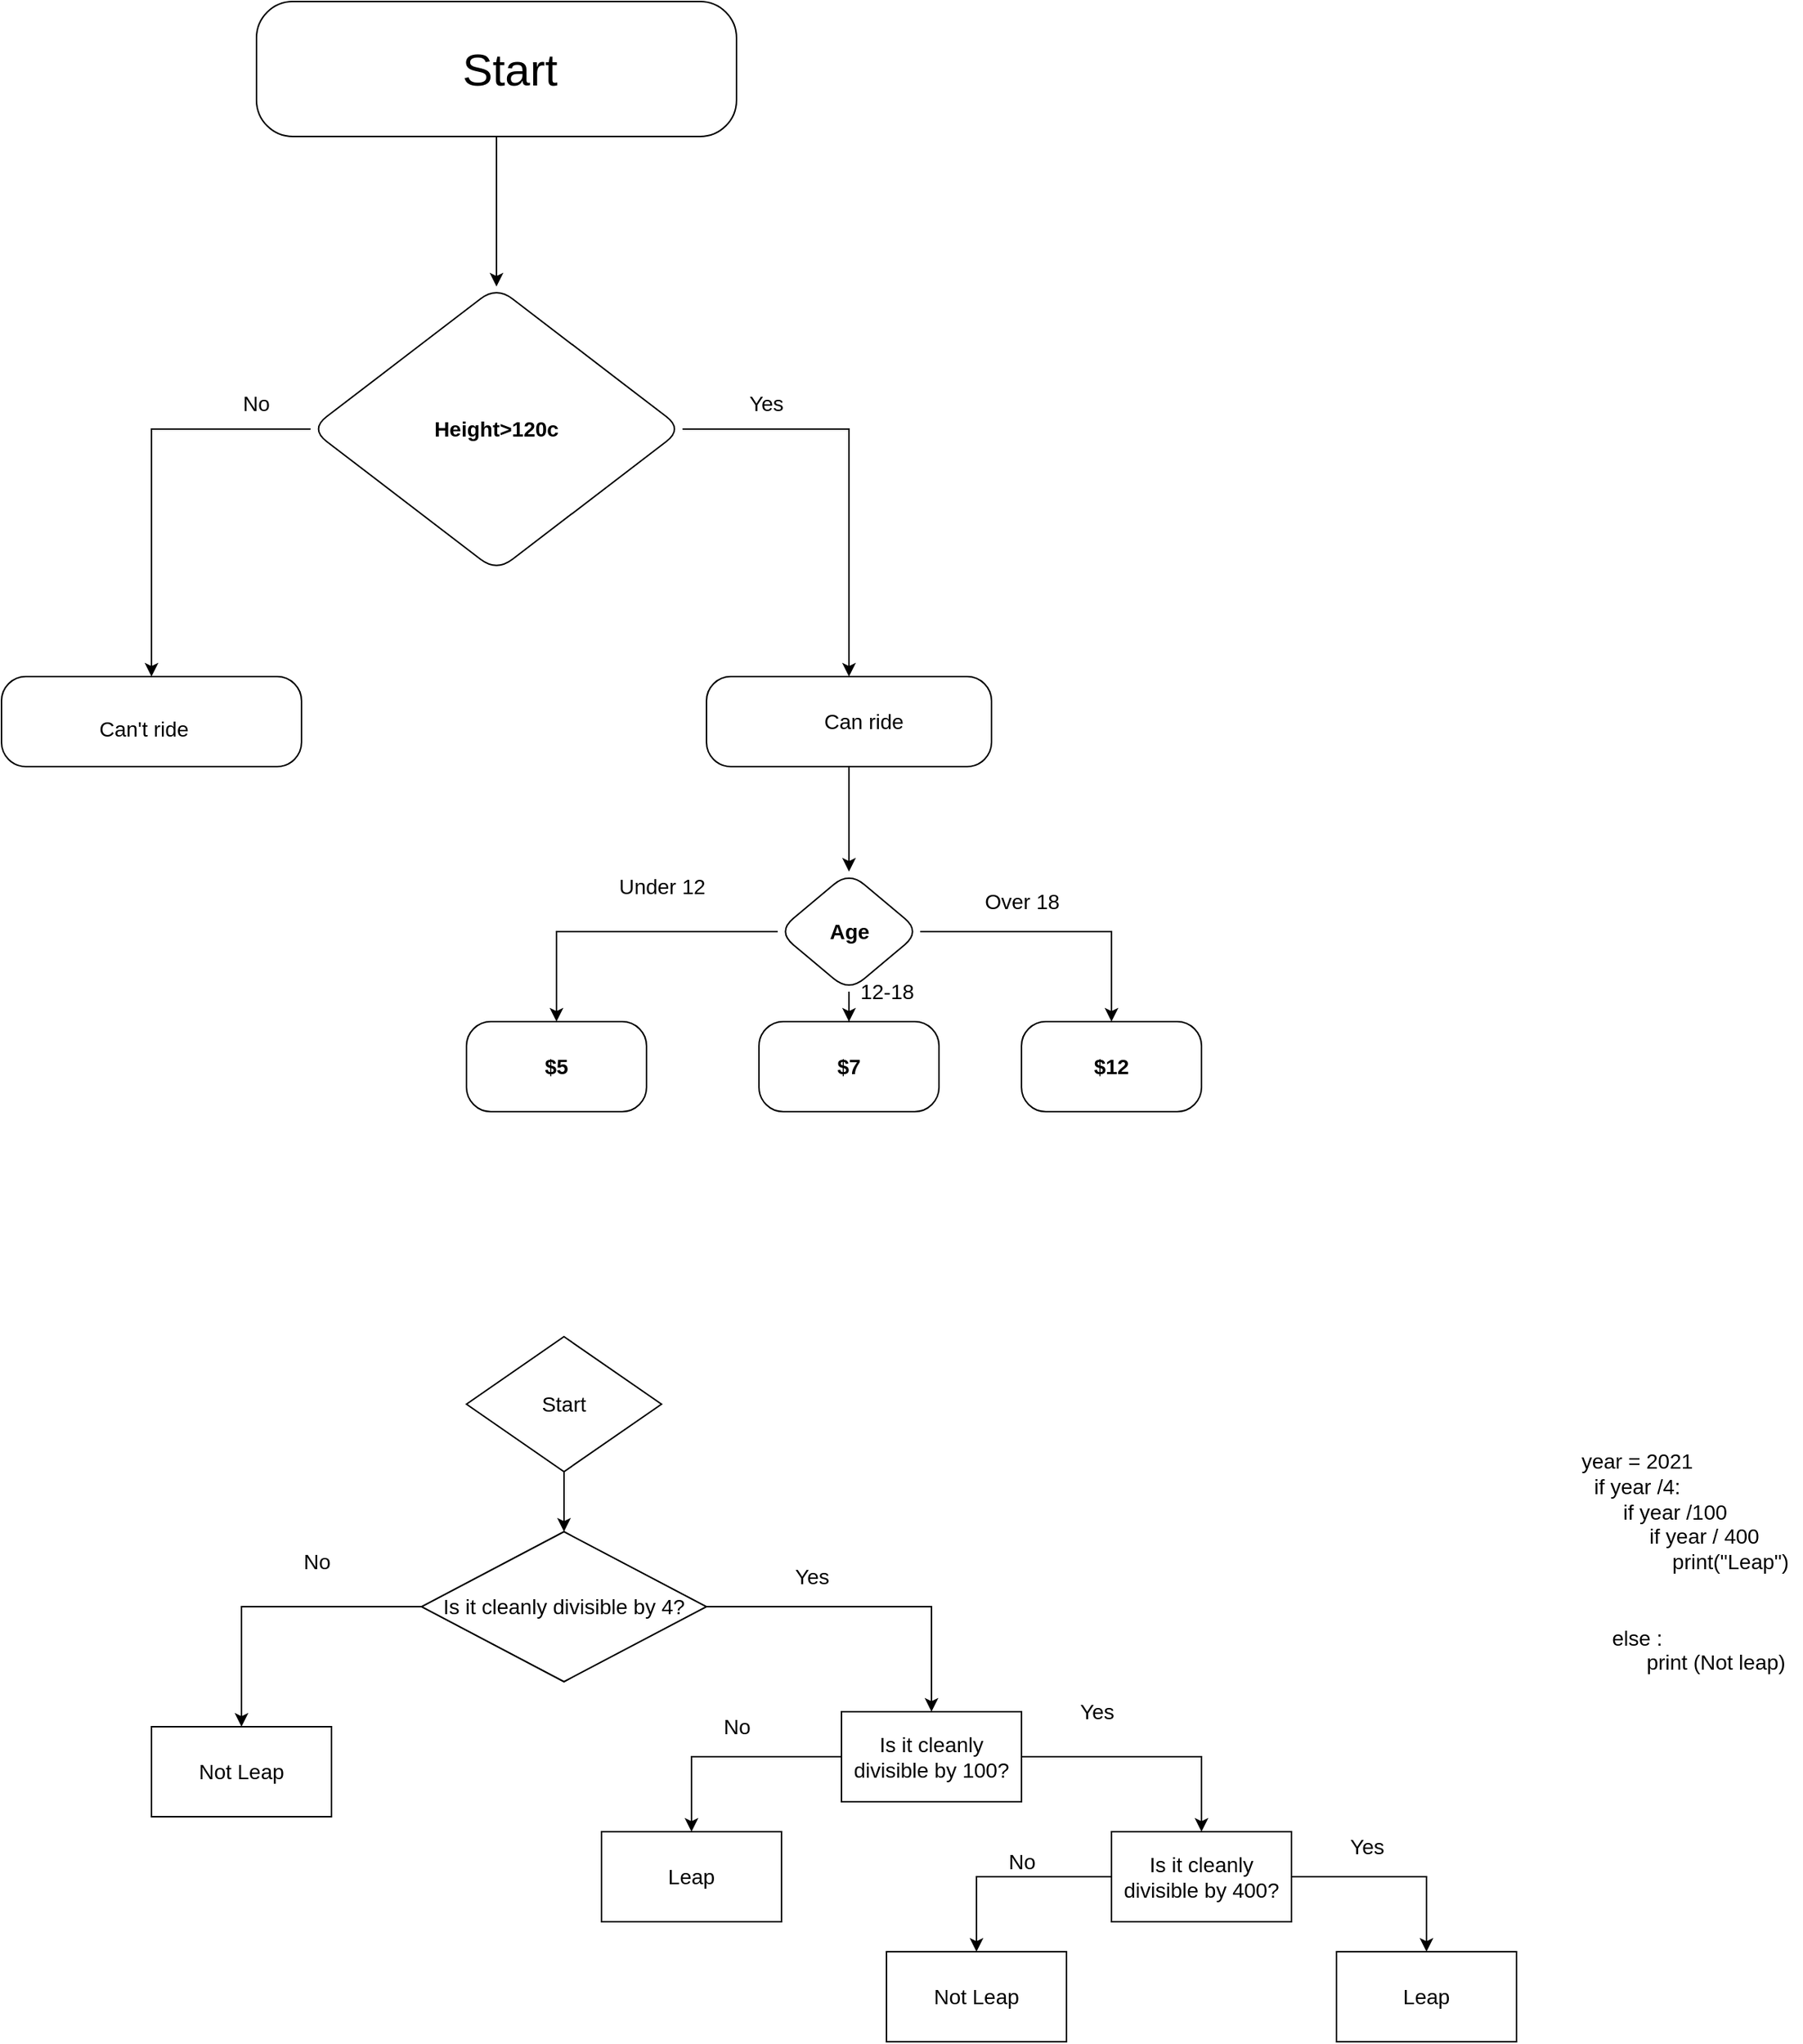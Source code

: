 <mxfile version="14.1.3" type="github">
  <diagram id="C5RBs43oDa-KdzZeNtuy" name="Page-1">
    <mxGraphModel dx="1662" dy="737" grid="1" gridSize="10" guides="1" tooltips="1" connect="1" arrows="1" fold="1" page="1" pageScale="1" pageWidth="827" pageHeight="1169" math="0" shadow="0">
      <root>
        <mxCell id="WIyWlLk6GJQsqaUBKTNV-0" />
        <mxCell id="WIyWlLk6GJQsqaUBKTNV-1" parent="WIyWlLk6GJQsqaUBKTNV-0" />
        <mxCell id="YTHKiw0DMTDyvDD7WitL-22" value="" style="edgeStyle=orthogonalEdgeStyle;rounded=0;orthogonalLoop=1;jettySize=auto;html=1;fontSize=30;" edge="1" parent="WIyWlLk6GJQsqaUBKTNV-1" source="YTHKiw0DMTDyvDD7WitL-0" target="YTHKiw0DMTDyvDD7WitL-21">
          <mxGeometry relative="1" as="geometry" />
        </mxCell>
        <mxCell id="YTHKiw0DMTDyvDD7WitL-0" value="" style="rounded=1;whiteSpace=wrap;html=1;arcSize=27;" vertex="1" parent="WIyWlLk6GJQsqaUBKTNV-1">
          <mxGeometry x="290" y="100" width="320" height="90" as="geometry" />
        </mxCell>
        <mxCell id="YTHKiw0DMTDyvDD7WitL-6" value="Start" style="text;html=1;strokeColor=none;fillColor=none;align=center;verticalAlign=middle;whiteSpace=wrap;rounded=0;fontSize=30;" vertex="1" parent="WIyWlLk6GJQsqaUBKTNV-1">
          <mxGeometry x="400" y="115.5" width="118" height="59" as="geometry" />
        </mxCell>
        <mxCell id="YTHKiw0DMTDyvDD7WitL-24" value="" style="edgeStyle=orthogonalEdgeStyle;rounded=0;orthogonalLoop=1;jettySize=auto;html=1;fontSize=14;" edge="1" parent="WIyWlLk6GJQsqaUBKTNV-1" source="YTHKiw0DMTDyvDD7WitL-21" target="YTHKiw0DMTDyvDD7WitL-23">
          <mxGeometry relative="1" as="geometry" />
        </mxCell>
        <mxCell id="YTHKiw0DMTDyvDD7WitL-26" value="" style="edgeStyle=orthogonalEdgeStyle;rounded=0;orthogonalLoop=1;jettySize=auto;html=1;fontSize=14;" edge="1" parent="WIyWlLk6GJQsqaUBKTNV-1" source="YTHKiw0DMTDyvDD7WitL-21" target="YTHKiw0DMTDyvDD7WitL-25">
          <mxGeometry relative="1" as="geometry" />
        </mxCell>
        <mxCell id="YTHKiw0DMTDyvDD7WitL-21" value="" style="rhombus;whiteSpace=wrap;html=1;rounded=1;arcSize=27;" vertex="1" parent="WIyWlLk6GJQsqaUBKTNV-1">
          <mxGeometry x="326" y="290" width="248" height="190" as="geometry" />
        </mxCell>
        <mxCell id="YTHKiw0DMTDyvDD7WitL-23" value="" style="whiteSpace=wrap;html=1;rounded=1;arcSize=27;fontSize=14;" vertex="1" parent="WIyWlLk6GJQsqaUBKTNV-1">
          <mxGeometry x="120" y="550" width="200" height="60" as="geometry" />
        </mxCell>
        <mxCell id="YTHKiw0DMTDyvDD7WitL-40" value="" style="edgeStyle=orthogonalEdgeStyle;rounded=0;orthogonalLoop=1;jettySize=auto;html=1;fontSize=14;" edge="1" parent="WIyWlLk6GJQsqaUBKTNV-1" source="YTHKiw0DMTDyvDD7WitL-25" target="YTHKiw0DMTDyvDD7WitL-39">
          <mxGeometry relative="1" as="geometry" />
        </mxCell>
        <mxCell id="YTHKiw0DMTDyvDD7WitL-25" value="" style="whiteSpace=wrap;html=1;rounded=1;arcSize=27;fontSize=14;" vertex="1" parent="WIyWlLk6GJQsqaUBKTNV-1">
          <mxGeometry x="590" y="550" width="190" height="60" as="geometry" />
        </mxCell>
        <mxCell id="YTHKiw0DMTDyvDD7WitL-27" value="Height&amp;gt;120c" style="text;html=1;strokeColor=none;fillColor=none;align=center;verticalAlign=middle;whiteSpace=wrap;rounded=0;fontSize=14;fontStyle=1" vertex="1" parent="WIyWlLk6GJQsqaUBKTNV-1">
          <mxGeometry x="390" y="370" width="120" height="30" as="geometry" />
        </mxCell>
        <mxCell id="YTHKiw0DMTDyvDD7WitL-28" value="Yes" style="text;html=1;strokeColor=none;fillColor=none;align=center;verticalAlign=middle;whiteSpace=wrap;rounded=0;fontSize=14;" vertex="1" parent="WIyWlLk6GJQsqaUBKTNV-1">
          <mxGeometry x="610" y="358" width="40" height="20" as="geometry" />
        </mxCell>
        <mxCell id="YTHKiw0DMTDyvDD7WitL-29" value="No" style="text;html=1;strokeColor=none;fillColor=none;align=center;verticalAlign=middle;whiteSpace=wrap;rounded=0;fontSize=14;" vertex="1" parent="WIyWlLk6GJQsqaUBKTNV-1">
          <mxGeometry x="270" y="358" width="40" height="20" as="geometry" />
        </mxCell>
        <mxCell id="YTHKiw0DMTDyvDD7WitL-30" value="Can&#39;t ride" style="text;html=1;strokeColor=none;fillColor=none;align=center;verticalAlign=middle;whiteSpace=wrap;rounded=0;fontSize=14;" vertex="1" parent="WIyWlLk6GJQsqaUBKTNV-1">
          <mxGeometry x="140" y="575" width="150" height="20" as="geometry" />
        </mxCell>
        <mxCell id="YTHKiw0DMTDyvDD7WitL-32" value="Can ride" style="text;html=1;strokeColor=none;fillColor=none;align=center;verticalAlign=middle;whiteSpace=wrap;rounded=0;fontSize=14;" vertex="1" parent="WIyWlLk6GJQsqaUBKTNV-1">
          <mxGeometry x="620" y="570" width="150" height="20" as="geometry" />
        </mxCell>
        <mxCell id="YTHKiw0DMTDyvDD7WitL-51" value="" style="edgeStyle=orthogonalEdgeStyle;rounded=0;orthogonalLoop=1;jettySize=auto;html=1;fontSize=14;" edge="1" parent="WIyWlLk6GJQsqaUBKTNV-1" source="YTHKiw0DMTDyvDD7WitL-39" target="YTHKiw0DMTDyvDD7WitL-50">
          <mxGeometry relative="1" as="geometry" />
        </mxCell>
        <mxCell id="YTHKiw0DMTDyvDD7WitL-53" value="" style="edgeStyle=orthogonalEdgeStyle;rounded=0;orthogonalLoop=1;jettySize=auto;html=1;fontSize=14;" edge="1" parent="WIyWlLk6GJQsqaUBKTNV-1" source="YTHKiw0DMTDyvDD7WitL-39" target="YTHKiw0DMTDyvDD7WitL-52">
          <mxGeometry relative="1" as="geometry" />
        </mxCell>
        <mxCell id="YTHKiw0DMTDyvDD7WitL-55" value="" style="edgeStyle=orthogonalEdgeStyle;rounded=0;orthogonalLoop=1;jettySize=auto;html=1;fontSize=14;" edge="1" parent="WIyWlLk6GJQsqaUBKTNV-1" source="YTHKiw0DMTDyvDD7WitL-39" target="YTHKiw0DMTDyvDD7WitL-54">
          <mxGeometry relative="1" as="geometry" />
        </mxCell>
        <mxCell id="YTHKiw0DMTDyvDD7WitL-39" value="Age" style="rhombus;whiteSpace=wrap;html=1;rounded=1;arcSize=27;fontSize=14;fontStyle=1" vertex="1" parent="WIyWlLk6GJQsqaUBKTNV-1">
          <mxGeometry x="637.5" y="680" width="95" height="80" as="geometry" />
        </mxCell>
        <mxCell id="YTHKiw0DMTDyvDD7WitL-50" value="$5" style="whiteSpace=wrap;html=1;rounded=1;fontSize=14;fontStyle=1;arcSize=27;" vertex="1" parent="WIyWlLk6GJQsqaUBKTNV-1">
          <mxGeometry x="430" y="780" width="120" height="60" as="geometry" />
        </mxCell>
        <mxCell id="YTHKiw0DMTDyvDD7WitL-52" value="$7" style="whiteSpace=wrap;html=1;rounded=1;fontSize=14;fontStyle=1;arcSize=27;" vertex="1" parent="WIyWlLk6GJQsqaUBKTNV-1">
          <mxGeometry x="625" y="780" width="120" height="60" as="geometry" />
        </mxCell>
        <mxCell id="YTHKiw0DMTDyvDD7WitL-54" value="$12" style="whiteSpace=wrap;html=1;rounded=1;fontSize=14;fontStyle=1;arcSize=27;" vertex="1" parent="WIyWlLk6GJQsqaUBKTNV-1">
          <mxGeometry x="800" y="780" width="120" height="60" as="geometry" />
        </mxCell>
        <mxCell id="YTHKiw0DMTDyvDD7WitL-56" value="Under 12" style="text;html=1;align=center;verticalAlign=middle;resizable=0;points=[];autosize=1;fontSize=14;" vertex="1" parent="WIyWlLk6GJQsqaUBKTNV-1">
          <mxGeometry x="525" y="680" width="70" height="20" as="geometry" />
        </mxCell>
        <mxCell id="YTHKiw0DMTDyvDD7WitL-57" value="Over 18" style="text;html=1;align=center;verticalAlign=middle;resizable=0;points=[];autosize=1;fontSize=14;" vertex="1" parent="WIyWlLk6GJQsqaUBKTNV-1">
          <mxGeometry x="765" y="690" width="70" height="20" as="geometry" />
        </mxCell>
        <mxCell id="YTHKiw0DMTDyvDD7WitL-58" value="12-18" style="text;html=1;align=center;verticalAlign=middle;resizable=0;points=[];autosize=1;fontSize=14;" vertex="1" parent="WIyWlLk6GJQsqaUBKTNV-1">
          <mxGeometry x="685" y="750" width="50" height="20" as="geometry" />
        </mxCell>
        <mxCell id="YTHKiw0DMTDyvDD7WitL-61" value="" style="edgeStyle=orthogonalEdgeStyle;rounded=0;orthogonalLoop=1;jettySize=auto;html=1;fontSize=14;" edge="1" parent="WIyWlLk6GJQsqaUBKTNV-1" source="YTHKiw0DMTDyvDD7WitL-59" target="YTHKiw0DMTDyvDD7WitL-60">
          <mxGeometry relative="1" as="geometry" />
        </mxCell>
        <mxCell id="YTHKiw0DMTDyvDD7WitL-59" value="Start" style="rhombus;whiteSpace=wrap;html=1;fontSize=14;" vertex="1" parent="WIyWlLk6GJQsqaUBKTNV-1">
          <mxGeometry x="430" y="990" width="130" height="90" as="geometry" />
        </mxCell>
        <mxCell id="YTHKiw0DMTDyvDD7WitL-63" value="" style="edgeStyle=orthogonalEdgeStyle;rounded=0;orthogonalLoop=1;jettySize=auto;html=1;fontSize=14;" edge="1" parent="WIyWlLk6GJQsqaUBKTNV-1" source="YTHKiw0DMTDyvDD7WitL-60" target="YTHKiw0DMTDyvDD7WitL-62">
          <mxGeometry relative="1" as="geometry" />
        </mxCell>
        <mxCell id="YTHKiw0DMTDyvDD7WitL-66" value="" style="edgeStyle=orthogonalEdgeStyle;rounded=0;orthogonalLoop=1;jettySize=auto;html=1;fontSize=14;" edge="1" parent="WIyWlLk6GJQsqaUBKTNV-1" source="YTHKiw0DMTDyvDD7WitL-60" target="YTHKiw0DMTDyvDD7WitL-65">
          <mxGeometry relative="1" as="geometry" />
        </mxCell>
        <mxCell id="YTHKiw0DMTDyvDD7WitL-60" value="Is it cleanly divisible by 4?" style="rhombus;whiteSpace=wrap;html=1;fontSize=14;" vertex="1" parent="WIyWlLk6GJQsqaUBKTNV-1">
          <mxGeometry x="400" y="1120" width="190" height="100" as="geometry" />
        </mxCell>
        <mxCell id="YTHKiw0DMTDyvDD7WitL-62" value="Not Leap" style="whiteSpace=wrap;html=1;fontSize=14;" vertex="1" parent="WIyWlLk6GJQsqaUBKTNV-1">
          <mxGeometry x="220" y="1250" width="120" height="60" as="geometry" />
        </mxCell>
        <mxCell id="YTHKiw0DMTDyvDD7WitL-64" value="No" style="text;html=1;align=center;verticalAlign=middle;resizable=0;points=[];autosize=1;fontSize=14;" vertex="1" parent="WIyWlLk6GJQsqaUBKTNV-1">
          <mxGeometry x="315" y="1130" width="30" height="20" as="geometry" />
        </mxCell>
        <mxCell id="YTHKiw0DMTDyvDD7WitL-69" value="" style="edgeStyle=orthogonalEdgeStyle;rounded=0;orthogonalLoop=1;jettySize=auto;html=1;fontSize=14;" edge="1" parent="WIyWlLk6GJQsqaUBKTNV-1" source="YTHKiw0DMTDyvDD7WitL-65" target="YTHKiw0DMTDyvDD7WitL-68">
          <mxGeometry relative="1" as="geometry" />
        </mxCell>
        <mxCell id="YTHKiw0DMTDyvDD7WitL-72" value="" style="edgeStyle=orthogonalEdgeStyle;rounded=0;orthogonalLoop=1;jettySize=auto;html=1;fontSize=14;" edge="1" parent="WIyWlLk6GJQsqaUBKTNV-1" source="YTHKiw0DMTDyvDD7WitL-65" target="YTHKiw0DMTDyvDD7WitL-71">
          <mxGeometry relative="1" as="geometry" />
        </mxCell>
        <mxCell id="YTHKiw0DMTDyvDD7WitL-65" value="Is it cleanly divisible by 100?" style="whiteSpace=wrap;html=1;fontSize=14;" vertex="1" parent="WIyWlLk6GJQsqaUBKTNV-1">
          <mxGeometry x="680" y="1240" width="120" height="60" as="geometry" />
        </mxCell>
        <mxCell id="YTHKiw0DMTDyvDD7WitL-67" value="Yes" style="text;html=1;align=center;verticalAlign=middle;resizable=0;points=[];autosize=1;fontSize=14;" vertex="1" parent="WIyWlLk6GJQsqaUBKTNV-1">
          <mxGeometry x="640" y="1140" width="40" height="20" as="geometry" />
        </mxCell>
        <mxCell id="YTHKiw0DMTDyvDD7WitL-68" value="Leap" style="whiteSpace=wrap;html=1;fontSize=14;" vertex="1" parent="WIyWlLk6GJQsqaUBKTNV-1">
          <mxGeometry x="520" y="1320" width="120" height="60" as="geometry" />
        </mxCell>
        <mxCell id="YTHKiw0DMTDyvDD7WitL-70" value="No" style="text;html=1;align=center;verticalAlign=middle;resizable=0;points=[];autosize=1;fontSize=14;" vertex="1" parent="WIyWlLk6GJQsqaUBKTNV-1">
          <mxGeometry x="595" y="1240" width="30" height="20" as="geometry" />
        </mxCell>
        <mxCell id="YTHKiw0DMTDyvDD7WitL-75" value="" style="edgeStyle=orthogonalEdgeStyle;rounded=0;orthogonalLoop=1;jettySize=auto;html=1;fontSize=14;" edge="1" parent="WIyWlLk6GJQsqaUBKTNV-1" source="YTHKiw0DMTDyvDD7WitL-71" target="YTHKiw0DMTDyvDD7WitL-74">
          <mxGeometry relative="1" as="geometry" />
        </mxCell>
        <mxCell id="YTHKiw0DMTDyvDD7WitL-78" value="" style="edgeStyle=orthogonalEdgeStyle;rounded=0;orthogonalLoop=1;jettySize=auto;html=1;fontSize=14;" edge="1" parent="WIyWlLk6GJQsqaUBKTNV-1" source="YTHKiw0DMTDyvDD7WitL-71" target="YTHKiw0DMTDyvDD7WitL-77">
          <mxGeometry relative="1" as="geometry" />
        </mxCell>
        <mxCell id="YTHKiw0DMTDyvDD7WitL-71" value="&lt;span&gt;Is it cleanly divisible by 400?&lt;/span&gt;" style="whiteSpace=wrap;html=1;fontSize=14;" vertex="1" parent="WIyWlLk6GJQsqaUBKTNV-1">
          <mxGeometry x="860" y="1320" width="120" height="60" as="geometry" />
        </mxCell>
        <mxCell id="YTHKiw0DMTDyvDD7WitL-73" value="Yes" style="text;html=1;align=center;verticalAlign=middle;resizable=0;points=[];autosize=1;fontSize=14;" vertex="1" parent="WIyWlLk6GJQsqaUBKTNV-1">
          <mxGeometry x="830" y="1230" width="40" height="20" as="geometry" />
        </mxCell>
        <mxCell id="YTHKiw0DMTDyvDD7WitL-74" value="&lt;span&gt;Not Leap&lt;/span&gt;" style="whiteSpace=wrap;html=1;fontSize=14;" vertex="1" parent="WIyWlLk6GJQsqaUBKTNV-1">
          <mxGeometry x="710" y="1400" width="120" height="60" as="geometry" />
        </mxCell>
        <mxCell id="YTHKiw0DMTDyvDD7WitL-76" value="No" style="text;html=1;align=center;verticalAlign=middle;resizable=0;points=[];autosize=1;fontSize=14;" vertex="1" parent="WIyWlLk6GJQsqaUBKTNV-1">
          <mxGeometry x="785" y="1330" width="30" height="20" as="geometry" />
        </mxCell>
        <mxCell id="YTHKiw0DMTDyvDD7WitL-77" value="&lt;span&gt;Leap&lt;/span&gt;" style="whiteSpace=wrap;html=1;fontSize=14;" vertex="1" parent="WIyWlLk6GJQsqaUBKTNV-1">
          <mxGeometry x="1010" y="1400" width="120" height="60" as="geometry" />
        </mxCell>
        <mxCell id="YTHKiw0DMTDyvDD7WitL-79" value="Yes" style="text;html=1;align=center;verticalAlign=middle;resizable=0;points=[];autosize=1;fontSize=14;" vertex="1" parent="WIyWlLk6GJQsqaUBKTNV-1">
          <mxGeometry x="1010" y="1320" width="40" height="20" as="geometry" />
        </mxCell>
        <mxCell id="YTHKiw0DMTDyvDD7WitL-80" value="year = 2021&lt;br&gt;if year /4:&lt;br&gt;&amp;nbsp; &amp;nbsp; &amp;nbsp; &amp;nbsp; &amp;nbsp; &amp;nbsp; &amp;nbsp;if year /100&lt;br&gt;&amp;nbsp; &amp;nbsp; &amp;nbsp; &amp;nbsp; &amp;nbsp; &amp;nbsp; &amp;nbsp; &amp;nbsp; &amp;nbsp; &amp;nbsp; &amp;nbsp; &amp;nbsp;if year / 400&lt;br&gt;&amp;nbsp; &amp;nbsp; &amp;nbsp; &amp;nbsp; &amp;nbsp; &amp;nbsp; &amp;nbsp; &amp;nbsp; &amp;nbsp; &amp;nbsp; &amp;nbsp; &amp;nbsp; &amp;nbsp; &amp;nbsp; &amp;nbsp; &amp;nbsp; print(&quot;Leap&quot;)&lt;br&gt;&lt;br&gt;&lt;br&gt;else :&lt;br&gt;&amp;nbsp; &amp;nbsp; &amp;nbsp; &amp;nbsp; &amp;nbsp; &amp;nbsp; &amp;nbsp; &amp;nbsp; &amp;nbsp; &amp;nbsp; &amp;nbsp; &amp;nbsp; &amp;nbsp; &amp;nbsp; print (Not leap)&amp;nbsp;" style="text;html=1;align=center;verticalAlign=middle;resizable=0;points=[];autosize=1;fontSize=14;" vertex="1" parent="WIyWlLk6GJQsqaUBKTNV-1">
          <mxGeometry x="1100" y="1060" width="220" height="160" as="geometry" />
        </mxCell>
      </root>
    </mxGraphModel>
  </diagram>
</mxfile>
